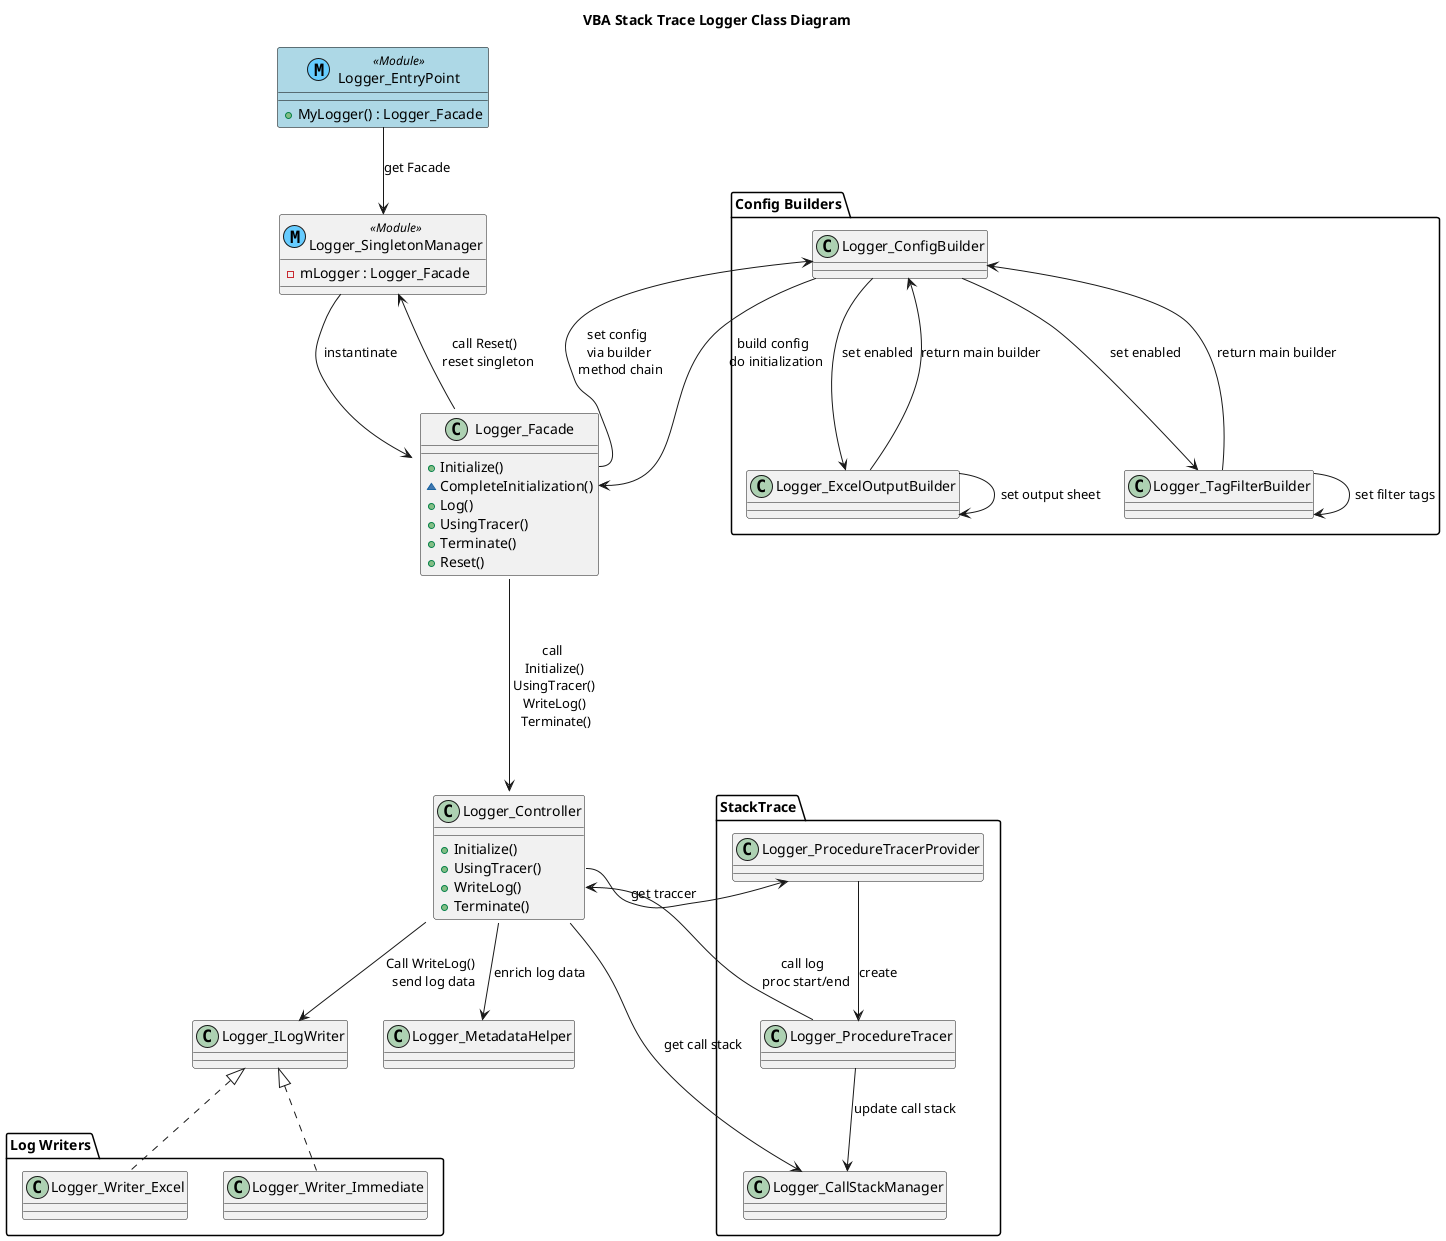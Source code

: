 @startuml Class Diagram
title VBA Stack Trace Logger Class Diagram

' User use logger through Logger_EntryPoint.MyLogger
' e.g. MyLogger.Log "Message"
class Logger_EntryPoint << (M,66CCFF) Module >> #LightBlue ##black {
    + MyLogger() : Logger_Facade
}

class Logger_SingletonManager << (M,66CCFF) Module >> {
    - mLogger : Logger_Facade
}

' Logger API
class Logger_Facade {
    + Initialize()
    ~ CompleteInitialization()
    + Log()
    + UsingTracer()
    + Terminate()
    + Reset()
}

Logger_EntryPoint --> Logger_SingletonManager : get Facade
Logger_SingletonManager --> Logger_Facade : instantinate
Logger_Facade --> Logger_SingletonManager : call Reset() \n reset singleton

' Logger main logic
' e.g. "Logger_Facade.log" call "Logger_Controller.WriteLog"
class Logger_Controller {
    + Initialize()
    + UsingTracer()
    + WriteLog()
    + Terminate()
}

Logger_Facade ---> Logger_Controller : call \n Initialize() \n UsingTracer() \n WriteLog() \n Terminate()

' User initialize logger through Logger_Facade.Initialize
' Setting values are defined through builders
' e.g. MyLogger.Initialize.EnabledStckTrace.Build
package "Config Builders" {
    ' Main builder
    class Logger_ConfigBuilder {
    }
    ' Sub builders
    ' When user call "Logger_ConfigBuilder.EnableWriteToExcelSheet",
    ' next chain is only "Logger_ExcelOutputBuilder.SetOutputExcelSheet"
    class Logger_ExcelOutputBuilder {
    }
    class Logger_TagFilterBuilder {
    }
}

Logger_Facade::Initialize --> Logger_ConfigBuilder : set config \n via builder \n method chain

Logger_ConfigBuilder --> Logger_ExcelOutputBuilder : set enabled
Logger_ExcelOutputBuilder --> Logger_ExcelOutputBuilder : set output sheet
Logger_ExcelOutputBuilder --> Logger_ConfigBuilder : return main builder

Logger_ConfigBuilder --> Logger_TagFilterBuilder : set enabled
Logger_TagFilterBuilder --> Logger_TagFilterBuilder : set filter tags
Logger_TagFilterBuilder --> Logger_ConfigBuilder : return main builder

Logger_ConfigBuilder --> Logger_Facade::CompleteInitialization : build config \n do initialization

' Enrich log data with metadata
class Logger_MetadataHelper {
}

Logger_Controller --> Logger_MetadataHelper : enrich log data

' Strategy pattern
class Logger_ILogWriter {
}
package "Log Writers" {
    class Logger_Writer_Excel {
    }
    class Logger_Writer_Immediate {
    }
}

Logger_Controller --> Logger_ILogWriter : Call WriteLog() \n send log data
Logger_ILogWriter <|.. Logger_Writer_Excel
Logger_ILogWriter <|.. Logger_Writer_Immediate

package "StackTrace" {
    ' Manages call stack information
    class Logger_CallStackManager {
    }
    ' Trace procedure start/end, and call methods
    ' Like RAII, catch start via constructor, end via destructor
    ' User instance this class in procedure first scope
    ' e.g. Dim scopeGuard = MyLogger.UsingTracer("ModuleName", "ProcedureName")
    class Logger_ProcedureTracer {
    }
    ' Provides procedure tracer instance
    class Logger_ProcedureTracerProvider {
    }

    Logger_Controller ---> Logger_CallStackManager : get call stack
    Logger_Controller::UsingTracer ---> Logger_ProcedureTracerProvider : get traccer
    Logger_ProcedureTracerProvider --> Logger_ProcedureTracer : create
    Logger_ProcedureTracer --> Logger_CallStackManager : update call stack
    Logger_ProcedureTracer --> Logger_Controller::WriteLog  : call log \n proc start/end
}

remove @unlinked
'===  hidden classes ===
class Logger_LogInfoStruct {
}
class Logger_ConfigStruct {
}
class Logger_DataStruct << (M,66CCFF) Module >> #LightBlue ##black{
    + LoggerLogTag : Enum
}
class Logger_Constants {
}

@enduml
